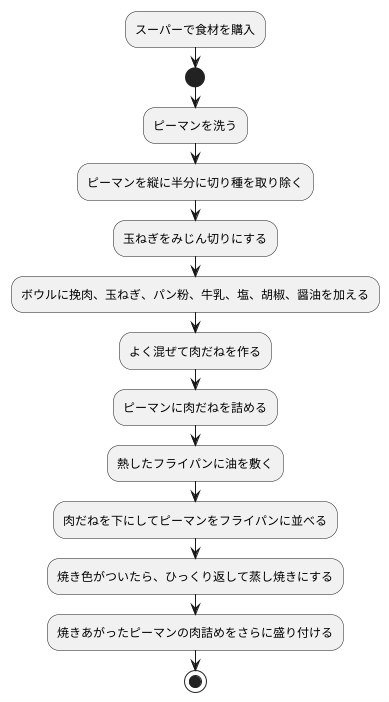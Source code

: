 @startuml 主菜を作る
|ユーザー|
:スーパーで食材を購入;
start


:ピーマンを洗う;
:ピーマンを縦に半分に切り種を取り除く;
:玉ねぎをみじん切りにする;
:ボウルに挽肉、玉ねぎ、パン粉、牛乳、塩、胡椒、醤油を加える;
:よく混ぜて肉だねを作る;
:ピーマンに肉だねを詰める;


:熱したフライパンに油を敷く;
:肉だねを下にしてピーマンをフライパンに並べる;
:焼き色がついたら、ひっくり返して蒸し焼きにする;


:焼きあがったピーマンの肉詰めをさらに盛り付ける;


stop
@enduml
